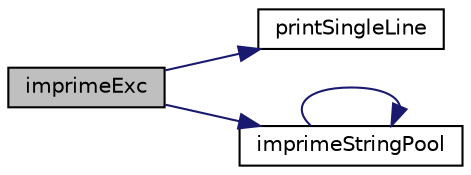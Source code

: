 digraph "imprimeExc"
{
 // INTERACTIVE_SVG=YES
  edge [fontname="Helvetica",fontsize="10",labelfontname="Helvetica",labelfontsize="10"];
  node [fontname="Helvetica",fontsize="10",shape=record];
  rankdir="LR";
  Node21 [label="imprimeExc",height=0.2,width=0.4,color="black", fillcolor="grey75", style="filled", fontcolor="black"];
  Node21 -> Node22 [color="midnightblue",fontsize="10",style="solid"];
  Node22 [label="printSingleLine",height=0.2,width=0.4,color="black", fillcolor="white", style="filled",URL="$exibidor_8c.html#aa801ec3d076e92418c34fa5e894df667"];
  Node21 -> Node23 [color="midnightblue",fontsize="10",style="solid"];
  Node23 [label="imprimeStringPool",height=0.2,width=0.4,color="black", fillcolor="white", style="filled",URL="$exibidor_8c.html#a779037b6863fb2a2a41e99ab25c04b8d"];
  Node23 -> Node23 [color="midnightblue",fontsize="10",style="solid"];
}
